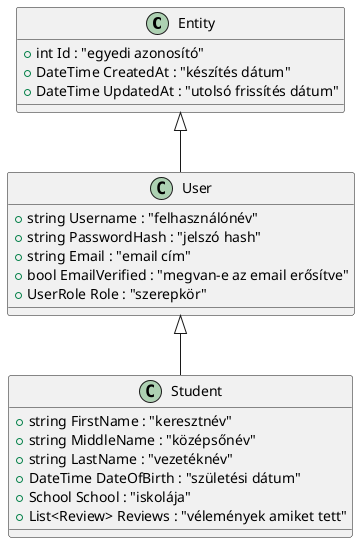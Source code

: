 @startuml

class Entity {
    +int Id : "egyedi azonosító"
    +DateTime CreatedAt : "készítés dátum"
    +DateTime UpdatedAt : "utolsó frissítés dátum"
}

class User {
    +string Username : "felhasználónév"
    +string PasswordHash : "jelszó hash"
    +string Email : "email cím"
    +bool EmailVerified : "megvan-e az email erősítve"
    +UserRole Role : "szerepkör"
}

class Student {
    +string FirstName : "keresztnév"
    +string MiddleName : "középsőnév"
    +string LastName : "vezetéknév"
    +DateTime DateOfBirth : "születési dátum"
    +School School : "iskolája"
    +List<Review> Reviews : "vélemények amiket tett"
}

Entity <|-- User
User <|-- Student

@enduml